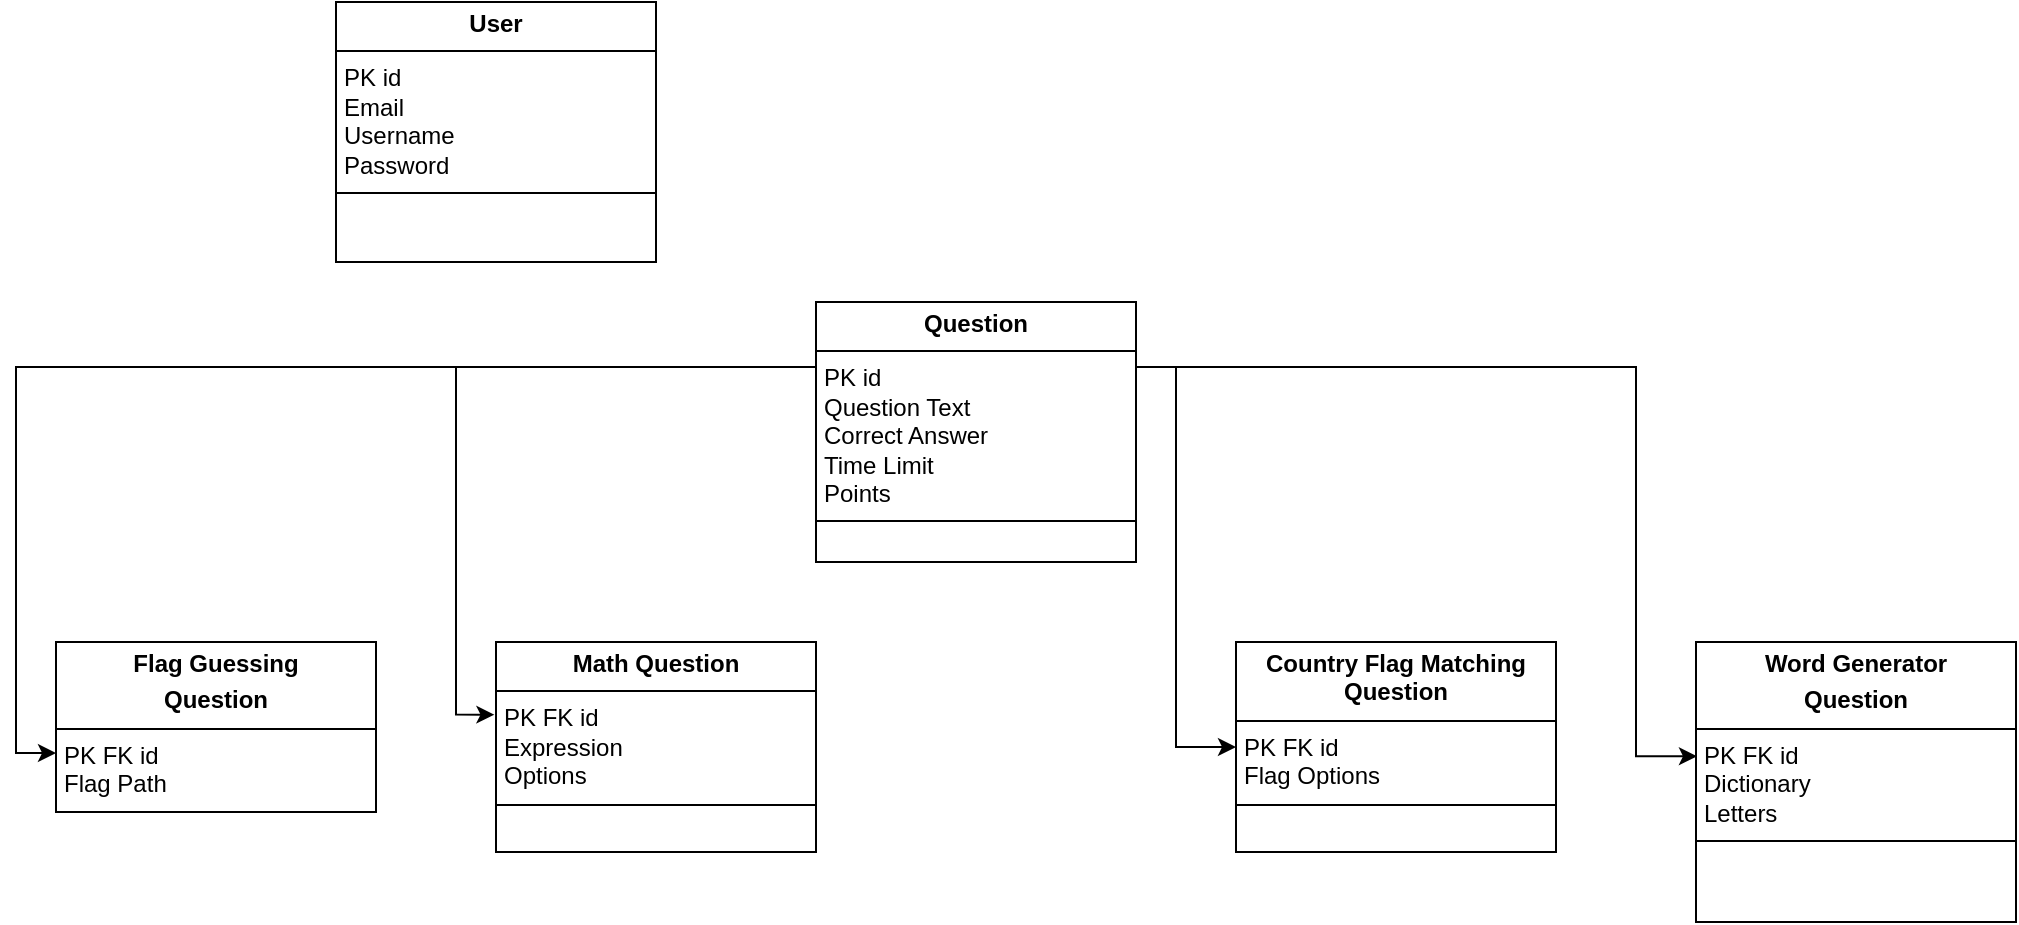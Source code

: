 <mxfile version="24.7.8">
  <diagram id="C5RBs43oDa-KdzZeNtuy" name="Page-1">
    <mxGraphModel dx="1050" dy="621" grid="1" gridSize="10" guides="1" tooltips="1" connect="1" arrows="1" fold="1" page="1" pageScale="1" pageWidth="827" pageHeight="1169" math="0" shadow="0">
      <root>
        <mxCell id="WIyWlLk6GJQsqaUBKTNV-0" />
        <mxCell id="WIyWlLk6GJQsqaUBKTNV-1" parent="WIyWlLk6GJQsqaUBKTNV-0" />
        <mxCell id="3Fxt-j53kzbmNauiEF4w-24" style="edgeStyle=orthogonalEdgeStyle;rounded=0;orthogonalLoop=1;jettySize=auto;html=1;exitX=1;exitY=0.25;exitDx=0;exitDy=0;entryX=0;entryY=0.5;entryDx=0;entryDy=0;" parent="WIyWlLk6GJQsqaUBKTNV-1" source="3Fxt-j53kzbmNauiEF4w-14" target="3Fxt-j53kzbmNauiEF4w-19" edge="1">
          <mxGeometry relative="1" as="geometry">
            <Array as="points">
              <mxPoint x="610" y="323" />
              <mxPoint x="610" y="513" />
            </Array>
          </mxGeometry>
        </mxCell>
        <mxCell id="3Fxt-j53kzbmNauiEF4w-14" value="&lt;p style=&quot;margin:0px;margin-top:4px;text-align:center;&quot;&gt;&lt;b&gt;Question&lt;/b&gt;&lt;/p&gt;&lt;hr size=&quot;1&quot; style=&quot;border-style:solid;&quot;&gt;&lt;p style=&quot;margin:0px;margin-left:4px;&quot;&gt;PK id&lt;/p&gt;&lt;p style=&quot;margin:0px;margin-left:4px;&quot;&gt;Question Text&lt;br&gt;Correct Answer&lt;br&gt;&lt;/p&gt;&lt;p style=&quot;margin:0px;margin-left:4px;&quot;&gt;Time Limit&lt;/p&gt;&lt;p style=&quot;margin:0px;margin-left:4px;&quot;&gt;Points&lt;/p&gt;&lt;hr size=&quot;1&quot; style=&quot;border-style:solid;&quot;&gt;&lt;p style=&quot;margin:0px;margin-left:4px;&quot;&gt;&lt;br&gt;&lt;/p&gt;" style="verticalAlign=top;align=left;overflow=fill;html=1;whiteSpace=wrap;" parent="WIyWlLk6GJQsqaUBKTNV-1" vertex="1">
          <mxGeometry x="430" y="290" width="160" height="130" as="geometry" />
        </mxCell>
        <mxCell id="3Fxt-j53kzbmNauiEF4w-15" value="&lt;p style=&quot;margin:0px;margin-top:4px;text-align:center;&quot;&gt;&lt;b&gt;User&lt;/b&gt;&lt;/p&gt;&lt;hr size=&quot;1&quot; style=&quot;border-style:solid;&quot;&gt;&lt;p style=&quot;margin:0px;margin-left:4px;&quot;&gt;PK id&lt;/p&gt;&lt;p style=&quot;margin:0px;margin-left:4px;&quot;&gt;Email&lt;br&gt;&lt;/p&gt;&lt;p style=&quot;margin:0px;margin-left:4px;&quot;&gt;Username&lt;/p&gt;&lt;p style=&quot;margin:0px;margin-left:4px;&quot;&gt;Password&lt;/p&gt;&lt;hr size=&quot;1&quot; style=&quot;border-style:solid;&quot;&gt;&lt;p style=&quot;margin:0px;margin-left:4px;&quot;&gt;&lt;br&gt;&lt;/p&gt;" style="verticalAlign=top;align=left;overflow=fill;html=1;whiteSpace=wrap;" parent="WIyWlLk6GJQsqaUBKTNV-1" vertex="1">
          <mxGeometry x="190" y="140" width="160" height="130" as="geometry" />
        </mxCell>
        <mxCell id="3Fxt-j53kzbmNauiEF4w-16" value="&lt;p style=&quot;margin:0px;margin-top:4px;text-align:center;&quot;&gt;&lt;b&gt;Math Question&lt;/b&gt;&lt;/p&gt;&lt;hr size=&quot;1&quot; style=&quot;border-style:solid;&quot;&gt;&lt;p style=&quot;margin:0px;margin-left:4px;&quot;&gt;PK FK id&lt;/p&gt;&lt;p style=&quot;margin:0px;margin-left:4px;&quot;&gt;Expression&lt;/p&gt;&lt;p style=&quot;margin:0px;margin-left:4px;&quot;&gt;Options&lt;/p&gt;&lt;hr size=&quot;1&quot; style=&quot;border-style:solid;&quot;&gt;&lt;p style=&quot;margin:0px;margin-left:4px;&quot;&gt;&lt;br&gt;&lt;/p&gt;" style="verticalAlign=top;align=left;overflow=fill;html=1;whiteSpace=wrap;" parent="WIyWlLk6GJQsqaUBKTNV-1" vertex="1">
          <mxGeometry x="270" y="460" width="160" height="105" as="geometry" />
        </mxCell>
        <mxCell id="3Fxt-j53kzbmNauiEF4w-17" value="&lt;p style=&quot;margin:0px;margin-top:4px;text-align:center;&quot;&gt;&lt;b&gt;Word Generator&lt;/b&gt;&lt;/p&gt;&lt;p style=&quot;margin:0px;margin-top:4px;text-align:center;&quot;&gt;&lt;b&gt;Question&lt;/b&gt;&lt;/p&gt;&lt;hr size=&quot;1&quot; style=&quot;border-style:solid;&quot;&gt;&lt;p style=&quot;margin:0px;margin-left:4px;&quot;&gt;PK FK id&lt;/p&gt;&lt;p style=&quot;margin:0px;margin-left:4px;&quot;&gt;Dictionary&lt;br&gt;Letters&lt;/p&gt;&lt;hr size=&quot;1&quot; style=&quot;border-style:solid;&quot;&gt;&lt;p style=&quot;margin:0px;margin-left:4px;&quot;&gt;&lt;br&gt;&lt;/p&gt;" style="verticalAlign=top;align=left;overflow=fill;html=1;whiteSpace=wrap;" parent="WIyWlLk6GJQsqaUBKTNV-1" vertex="1">
          <mxGeometry x="870" y="460" width="160" height="140" as="geometry" />
        </mxCell>
        <mxCell id="3Fxt-j53kzbmNauiEF4w-18" value="&lt;p style=&quot;margin:0px;margin-top:4px;text-align:center;&quot;&gt;&lt;b&gt;Flag Guessing&lt;/b&gt;&lt;/p&gt;&lt;p style=&quot;margin:0px;margin-top:4px;text-align:center;&quot;&gt;&lt;b&gt;Question&lt;/b&gt;&lt;/p&gt;&lt;hr size=&quot;1&quot; style=&quot;border-style:solid;&quot;&gt;&lt;p style=&quot;margin:0px;margin-left:4px;&quot;&gt;PK FK id&lt;/p&gt;&lt;p style=&quot;margin:0px;margin-left:4px;&quot;&gt;Flag Path&lt;/p&gt;&lt;hr size=&quot;1&quot; style=&quot;border-style:solid;&quot;&gt;&lt;p style=&quot;margin:0px;margin-left:4px;&quot;&gt;&lt;br&gt;&lt;/p&gt;" style="verticalAlign=top;align=left;overflow=fill;html=1;whiteSpace=wrap;" parent="WIyWlLk6GJQsqaUBKTNV-1" vertex="1">
          <mxGeometry x="50" y="460" width="160" height="85" as="geometry" />
        </mxCell>
        <mxCell id="3Fxt-j53kzbmNauiEF4w-19" value="&lt;p style=&quot;margin:0px;margin-top:4px;text-align:center;&quot;&gt;&lt;b&gt;Country Flag Matching Question&lt;/b&gt;&lt;/p&gt;&lt;hr size=&quot;1&quot; style=&quot;border-style:solid;&quot;&gt;&lt;p style=&quot;margin:0px;margin-left:4px;&quot;&gt;PK FK id&lt;/p&gt;&lt;p style=&quot;margin:0px;margin-left:4px;&quot;&gt;Flag Options&lt;/p&gt;&lt;hr size=&quot;1&quot; style=&quot;border-style:solid;&quot;&gt;&lt;p style=&quot;margin:0px;margin-left:4px;&quot;&gt;&lt;br&gt;&lt;/p&gt;" style="verticalAlign=top;align=left;overflow=fill;html=1;whiteSpace=wrap;" parent="WIyWlLk6GJQsqaUBKTNV-1" vertex="1">
          <mxGeometry x="640" y="460" width="160" height="105" as="geometry" />
        </mxCell>
        <mxCell id="3Fxt-j53kzbmNauiEF4w-21" style="edgeStyle=orthogonalEdgeStyle;rounded=0;orthogonalLoop=1;jettySize=auto;html=1;exitX=0;exitY=0.25;exitDx=0;exitDy=0;entryX=0;entryY=0.653;entryDx=0;entryDy=0;entryPerimeter=0;" parent="WIyWlLk6GJQsqaUBKTNV-1" source="3Fxt-j53kzbmNauiEF4w-14" target="3Fxt-j53kzbmNauiEF4w-18" edge="1">
          <mxGeometry relative="1" as="geometry">
            <Array as="points">
              <mxPoint x="30" y="323" />
              <mxPoint x="30" y="516" />
            </Array>
          </mxGeometry>
        </mxCell>
        <mxCell id="3Fxt-j53kzbmNauiEF4w-22" style="edgeStyle=orthogonalEdgeStyle;rounded=0;orthogonalLoop=1;jettySize=auto;html=1;exitX=0;exitY=0.25;exitDx=0;exitDy=0;entryX=-0.005;entryY=0.346;entryDx=0;entryDy=0;entryPerimeter=0;" parent="WIyWlLk6GJQsqaUBKTNV-1" source="3Fxt-j53kzbmNauiEF4w-14" target="3Fxt-j53kzbmNauiEF4w-16" edge="1">
          <mxGeometry relative="1" as="geometry" />
        </mxCell>
        <mxCell id="3Fxt-j53kzbmNauiEF4w-25" style="edgeStyle=orthogonalEdgeStyle;rounded=0;orthogonalLoop=1;jettySize=auto;html=1;exitX=1;exitY=0.25;exitDx=0;exitDy=0;entryX=0.003;entryY=0.408;entryDx=0;entryDy=0;entryPerimeter=0;" parent="WIyWlLk6GJQsqaUBKTNV-1" source="3Fxt-j53kzbmNauiEF4w-14" target="3Fxt-j53kzbmNauiEF4w-17" edge="1">
          <mxGeometry relative="1" as="geometry">
            <Array as="points">
              <mxPoint x="840" y="323" />
              <mxPoint x="840" y="517" />
            </Array>
          </mxGeometry>
        </mxCell>
      </root>
    </mxGraphModel>
  </diagram>
</mxfile>
